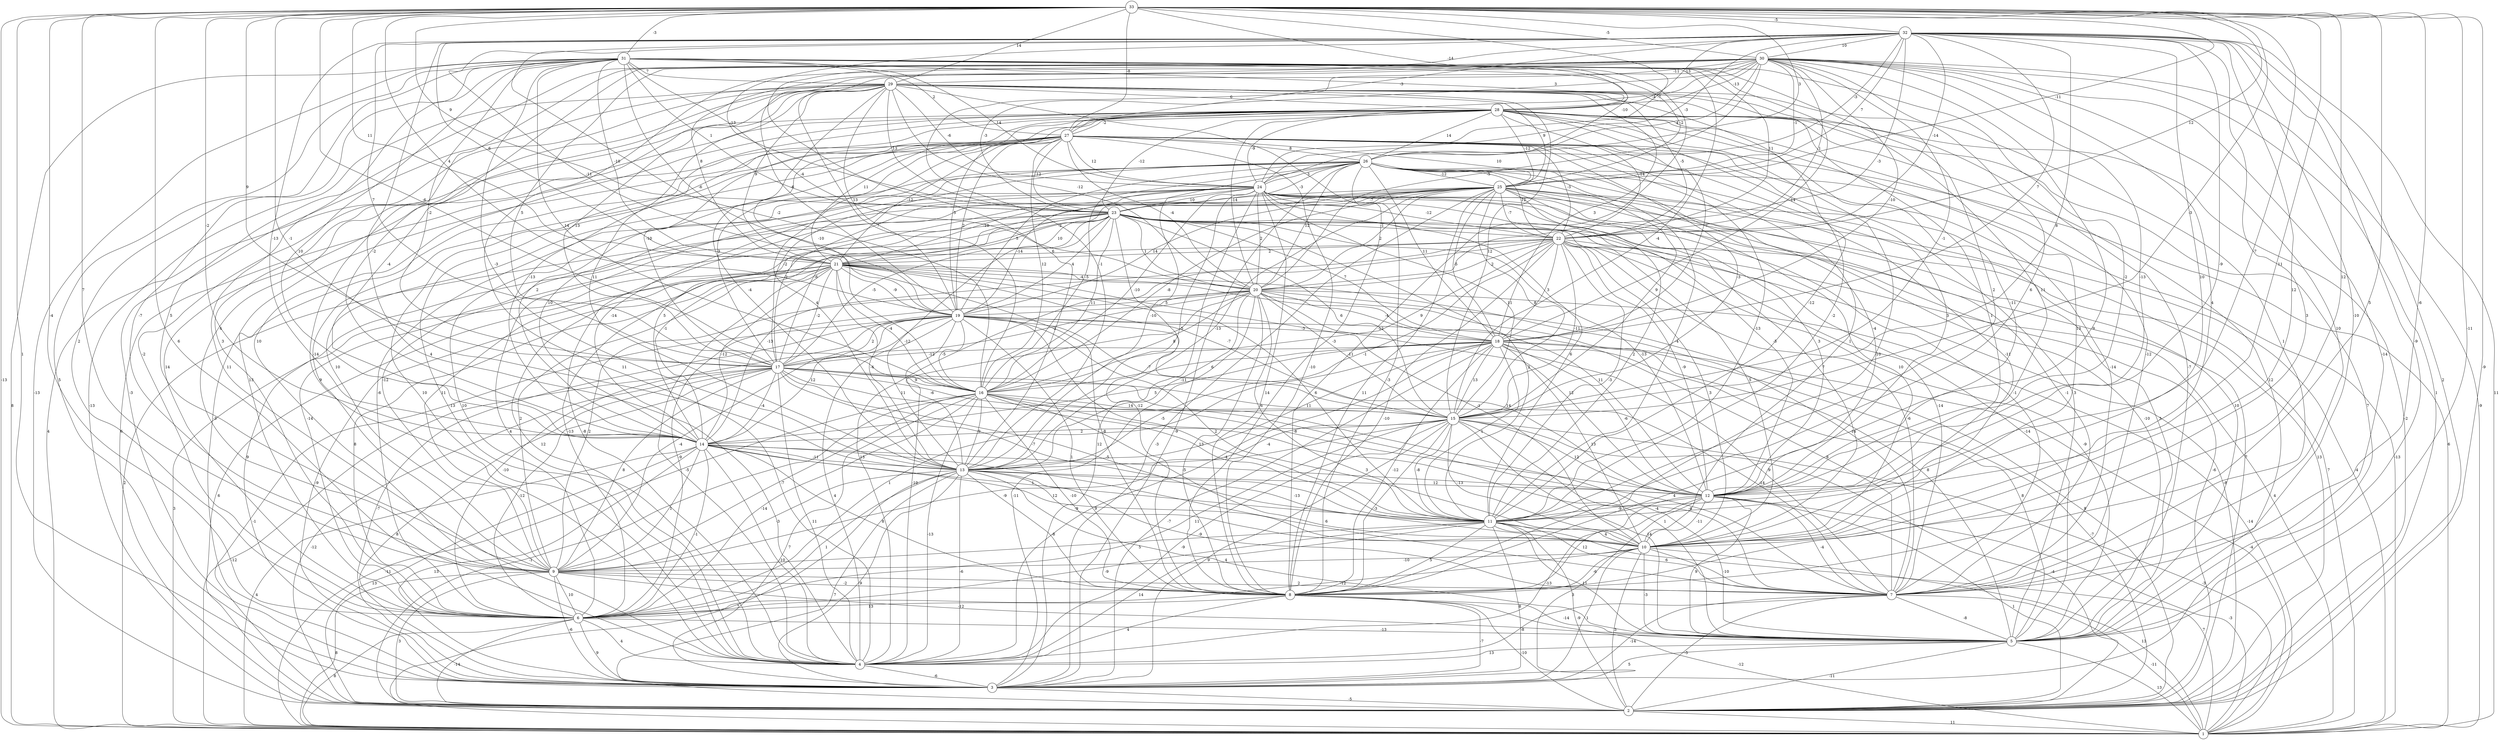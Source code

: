 graph { 
	 fontname="Helvetica,Arial,sans-serif" 
	 node [shape = circle]; 
	 33 -- 1 [label = "-13"];
	 33 -- 2 [label = "-9"];
	 33 -- 3 [label = "1"];
	 33 -- 4 [label = "6"];
	 33 -- 5 [label = "-11"];
	 33 -- 6 [label = "-4"];
	 33 -- 7 [label = "-6"];
	 33 -- 8 [label = "5"];
	 33 -- 9 [label = "7"];
	 33 -- 10 [label = "12"];
	 33 -- 11 [label = "11"];
	 33 -- 12 [label = "-7"];
	 33 -- 13 [label = "-1"];
	 33 -- 14 [label = "-2"];
	 33 -- 15 [label = "-3"];
	 33 -- 16 [label = "-6"];
	 33 -- 17 [label = "9"];
	 33 -- 19 [label = "4"];
	 33 -- 21 [label = "11"];
	 33 -- 22 [label = "12"];
	 33 -- 23 [label = "9"];
	 33 -- 24 [label = "-7"];
	 33 -- 25 [label = "-11"];
	 33 -- 26 [label = "3"];
	 33 -- 27 [label = "-8"];
	 33 -- 28 [label = "-14"];
	 33 -- 29 [label = "14"];
	 33 -- 30 [label = "-5"];
	 33 -- 31 [label = "-3"];
	 33 -- 32 [label = "-5"];
	 32 -- 1 [label = "11"];
	 32 -- 2 [label = "2"];
	 32 -- 4 [label = "4"];
	 32 -- 5 [label = "-9"];
	 32 -- 7 [label = "-10"];
	 32 -- 8 [label = "3"];
	 32 -- 10 [label = "12"];
	 32 -- 11 [label = "10"];
	 32 -- 12 [label = "-9"];
	 32 -- 13 [label = "6"];
	 32 -- 14 [label = "-13"];
	 32 -- 15 [label = "8"];
	 32 -- 16 [label = "-2"];
	 32 -- 17 [label = "7"];
	 32 -- 18 [label = "7"];
	 32 -- 19 [label = "-11"];
	 32 -- 20 [label = "-3"];
	 32 -- 21 [label = "6"];
	 32 -- 22 [label = "-14"];
	 32 -- 23 [label = "-13"];
	 32 -- 24 [label = "-3"];
	 32 -- 25 [label = "7"];
	 32 -- 26 [label = "-3"];
	 32 -- 27 [label = "-3"];
	 32 -- 28 [label = "-13"];
	 32 -- 30 [label = "10"];
	 31 -- 1 [label = "8"];
	 31 -- 2 [label = "-13"];
	 31 -- 3 [label = "5"];
	 31 -- 4 [label = "11"];
	 31 -- 6 [label = "2"];
	 31 -- 8 [label = "-12"];
	 31 -- 9 [label = "-7"];
	 31 -- 11 [label = "2"];
	 31 -- 12 [label = "-2"];
	 31 -- 13 [label = "-3"];
	 31 -- 14 [label = "10"];
	 31 -- 15 [label = "-4"];
	 31 -- 16 [label = "14"];
	 31 -- 17 [label = "-2"];
	 31 -- 18 [label = "-14"];
	 31 -- 19 [label = "-6"];
	 31 -- 20 [label = "-4"];
	 31 -- 21 [label = "-10"];
	 31 -- 22 [label = "11"];
	 31 -- 23 [label = "1"];
	 31 -- 24 [label = "14"];
	 31 -- 25 [label = "-2"];
	 31 -- 26 [label = "-10"];
	 31 -- 27 [label = "2"];
	 31 -- 28 [label = "3"];
	 31 -- 29 [label = "7"];
	 30 -- 1 [label = "-9"];
	 30 -- 2 [label = "1"];
	 30 -- 4 [label = "11"];
	 30 -- 5 [label = "-14"];
	 30 -- 6 [label = "3"];
	 30 -- 7 [label = "10"];
	 30 -- 8 [label = "9"];
	 30 -- 9 [label = "5"];
	 30 -- 10 [label = "4"];
	 30 -- 11 [label = "6"];
	 30 -- 12 [label = "-13"];
	 30 -- 13 [label = "-1"];
	 30 -- 14 [label = "-2"];
	 30 -- 15 [label = "-1"];
	 30 -- 16 [label = "7"];
	 30 -- 17 [label = "5"];
	 30 -- 18 [label = "-10"];
	 30 -- 19 [label = "-6"];
	 30 -- 20 [label = "-5"];
	 30 -- 21 [label = "8"];
	 30 -- 22 [label = "1"];
	 30 -- 23 [label = "-3"];
	 30 -- 24 [label = "4"];
	 30 -- 25 [label = "-1"];
	 30 -- 27 [label = "-4"];
	 30 -- 28 [label = "-13"];
	 30 -- 29 [label = "-11"];
	 29 -- 2 [label = "-13"];
	 29 -- 3 [label = "-3"];
	 29 -- 4 [label = "9"];
	 29 -- 5 [label = "-7"];
	 29 -- 6 [label = "-2"];
	 29 -- 7 [label = "1"];
	 29 -- 8 [label = "-3"];
	 29 -- 9 [label = "4"];
	 29 -- 10 [label = "1"];
	 29 -- 11 [label = "-12"];
	 29 -- 12 [label = "11"];
	 29 -- 13 [label = "11"];
	 29 -- 14 [label = "-4"];
	 29 -- 15 [label = "12"];
	 29 -- 16 [label = "-10"];
	 29 -- 17 [label = "13"];
	 29 -- 18 [label = "3"];
	 29 -- 19 [label = "13"];
	 29 -- 20 [label = "-12"];
	 29 -- 21 [label = "9"];
	 29 -- 22 [label = "-5"];
	 29 -- 23 [label = "13"];
	 29 -- 24 [label = "-6"];
	 29 -- 25 [label = "9"];
	 29 -- 28 [label = "6"];
	 28 -- 1 [label = "4"];
	 28 -- 2 [label = "-2"];
	 28 -- 3 [label = "7"];
	 28 -- 4 [label = "10"];
	 28 -- 5 [label = "12"];
	 28 -- 6 [label = "14"];
	 28 -- 7 [label = "-12"];
	 28 -- 8 [label = "10"];
	 28 -- 9 [label = "10"];
	 28 -- 10 [label = "13"];
	 28 -- 11 [label = "-2"];
	 28 -- 12 [label = "-11"];
	 28 -- 13 [label = "-4"];
	 28 -- 14 [label = "-13"];
	 28 -- 17 [label = "-10"];
	 28 -- 18 [label = "-7"];
	 28 -- 19 [label = "5"];
	 28 -- 20 [label = "-14"];
	 28 -- 21 [label = "11"];
	 28 -- 22 [label = "-14"];
	 28 -- 23 [label = "-12"];
	 28 -- 24 [label = "-9"];
	 28 -- 25 [label = "-12"];
	 28 -- 26 [label = "14"];
	 28 -- 27 [label = "-2"];
	 27 -- 1 [label = "6"];
	 27 -- 2 [label = "6"];
	 27 -- 3 [label = "-3"];
	 27 -- 4 [label = "-13"];
	 27 -- 5 [label = "3"];
	 27 -- 6 [label = "13"];
	 27 -- 7 [label = "-14"];
	 27 -- 8 [label = "-10"];
	 27 -- 9 [label = "-14"];
	 27 -- 10 [label = "1"];
	 27 -- 11 [label = "-13"];
	 27 -- 12 [label = "3"];
	 27 -- 13 [label = "4"];
	 27 -- 14 [label = "2"];
	 27 -- 15 [label = "-3"];
	 27 -- 16 [label = "12"];
	 27 -- 17 [label = "3"];
	 27 -- 19 [label = "2"];
	 27 -- 20 [label = "-4"];
	 27 -- 21 [label = "-12"];
	 27 -- 22 [label = "-3"];
	 27 -- 23 [label = "-12"];
	 27 -- 24 [label = "12"];
	 27 -- 25 [label = "10"];
	 27 -- 26 [label = "8"];
	 26 -- 1 [label = "-13"];
	 26 -- 3 [label = "-9"];
	 26 -- 5 [label = "10"];
	 26 -- 6 [label = "-6"];
	 26 -- 8 [label = "-3"];
	 26 -- 9 [label = "10"];
	 26 -- 10 [label = "-11"];
	 26 -- 11 [label = "-4"];
	 26 -- 12 [label = "-4"];
	 26 -- 13 [label = "-10"];
	 26 -- 14 [label = "10"];
	 26 -- 15 [label = "9"];
	 26 -- 16 [label = "-5"];
	 26 -- 17 [label = "-2"];
	 26 -- 18 [label = "11"];
	 26 -- 19 [label = "5"];
	 26 -- 20 [label = "12"];
	 26 -- 22 [label = "12"];
	 26 -- 23 [label = "-3"];
	 26 -- 24 [label = "3"];
	 26 -- 25 [label = "-12"];
	 25 -- 1 [label = "-4"];
	 25 -- 2 [label = "13"];
	 25 -- 3 [label = "-3"];
	 25 -- 4 [label = "-8"];
	 25 -- 5 [label = "3"];
	 25 -- 7 [label = "-1"];
	 25 -- 8 [label = "11"];
	 25 -- 9 [label = "-12"];
	 25 -- 10 [label = "10"];
	 25 -- 11 [label = "2"];
	 25 -- 12 [label = "3"];
	 25 -- 13 [label = "-13"];
	 25 -- 14 [label = "5"];
	 25 -- 15 [label = "8"];
	 25 -- 16 [label = "-8"];
	 25 -- 17 [label = "-6"];
	 25 -- 18 [label = "-5"];
	 25 -- 19 [label = "14"];
	 25 -- 20 [label = "2"];
	 25 -- 21 [label = "-2"];
	 25 -- 22 [label = "-7"];
	 25 -- 23 [label = "-7"];
	 24 -- 1 [label = "7"];
	 24 -- 2 [label = "7"];
	 24 -- 3 [label = "12"];
	 24 -- 4 [label = "4"];
	 24 -- 5 [label = "-10"];
	 24 -- 6 [label = "10"];
	 24 -- 7 [label = "-1"];
	 24 -- 8 [label = "14"];
	 24 -- 10 [label = "7"];
	 24 -- 11 [label = "6"];
	 24 -- 12 [label = "-5"];
	 24 -- 13 [label = "-5"];
	 24 -- 14 [label = "-14"];
	 24 -- 15 [label = "11"];
	 24 -- 16 [label = "-10"];
	 24 -- 17 [label = "2"];
	 24 -- 19 [label = "-14"];
	 24 -- 20 [label = "2"];
	 24 -- 21 [label = "-10"];
	 24 -- 22 [label = "-12"];
	 24 -- 23 [label = "10"];
	 23 -- 1 [label = "2"];
	 23 -- 2 [label = "-6"];
	 23 -- 3 [label = "9"];
	 23 -- 4 [label = "12"];
	 23 -- 5 [label = "-14"];
	 23 -- 6 [label = "-14"];
	 23 -- 7 [label = "-14"];
	 23 -- 8 [label = "-12"];
	 23 -- 9 [label = "11"];
	 23 -- 10 [label = "5"];
	 23 -- 11 [label = "2"];
	 23 -- 12 [label = "-13"];
	 23 -- 13 [label = "-12"];
	 23 -- 14 [label = "-1"];
	 23 -- 15 [label = "6"];
	 23 -- 16 [label = "11"];
	 23 -- 17 [label = "-5"];
	 23 -- 18 [label = "7"];
	 23 -- 19 [label = "4"];
	 23 -- 20 [label = "1"];
	 23 -- 21 [label = "10"];
	 23 -- 22 [label = "-1"];
	 22 -- 1 [label = "4"];
	 22 -- 2 [label = "-8"];
	 22 -- 4 [label = "13"];
	 22 -- 5 [label = "-9"];
	 22 -- 6 [label = "-13"];
	 22 -- 7 [label = "-6"];
	 22 -- 8 [label = "-10"];
	 22 -- 10 [label = "3"];
	 22 -- 11 [label = "-3"];
	 22 -- 12 [label = "-9"];
	 22 -- 13 [label = "-1"];
	 22 -- 14 [label = "-13"];
	 22 -- 15 [label = "-11"];
	 22 -- 16 [label = "9"];
	 22 -- 18 [label = "3"];
	 22 -- 20 [label = "2"];
	 22 -- 21 [label = "2"];
	 21 -- 1 [label = "3"];
	 21 -- 2 [label = "6"];
	 21 -- 3 [label = "-9"];
	 21 -- 4 [label = "-5"];
	 21 -- 6 [label = "8"];
	 21 -- 7 [label = "-14"];
	 21 -- 8 [label = "-8"];
	 21 -- 9 [label = "2"];
	 21 -- 10 [label = "-1"];
	 21 -- 11 [label = "6"];
	 21 -- 12 [label = "11"];
	 21 -- 13 [label = "-4"];
	 21 -- 14 [label = "-12"];
	 21 -- 15 [label = "-7"];
	 21 -- 16 [label = "-4"];
	 21 -- 17 [label = "-2"];
	 21 -- 19 [label = "-9"];
	 21 -- 20 [label = "-4"];
	 20 -- 1 [label = "-14"];
	 20 -- 2 [label = "8"];
	 20 -- 3 [label = "-11"];
	 20 -- 4 [label = "-10"];
	 20 -- 5 [label = "8"];
	 20 -- 6 [label = "-9"];
	 20 -- 8 [label = "13"];
	 20 -- 9 [label = "2"];
	 20 -- 11 [label = "-6"];
	 20 -- 12 [label = "12"];
	 20 -- 13 [label = "-11"];
	 20 -- 15 [label = "-11"];
	 20 -- 16 [label = "8"];
	 20 -- 17 [label = "-2"];
	 20 -- 18 [label = "-4"];
	 20 -- 19 [label = "5"];
	 19 -- 2 [label = "-1"];
	 19 -- 3 [label = "-7"];
	 19 -- 4 [label = "4"];
	 19 -- 6 [label = "-10"];
	 19 -- 7 [label = "8"];
	 19 -- 8 [label = "1"];
	 19 -- 9 [label = "-4"];
	 19 -- 10 [label = "2"];
	 19 -- 11 [label = "-5"];
	 19 -- 12 [label = "14"];
	 19 -- 13 [label = "-6"];
	 19 -- 14 [label = "12"];
	 19 -- 15 [label = "-7"];
	 19 -- 16 [label = "-5"];
	 19 -- 17 [label = "2"];
	 19 -- 18 [label = "-3"];
	 18 -- 1 [label = "-4"];
	 18 -- 2 [label = "-7"];
	 18 -- 3 [label = "-7"];
	 18 -- 4 [label = "9"];
	 18 -- 5 [label = "8"];
	 18 -- 6 [label = "1"];
	 18 -- 7 [label = "9"];
	 18 -- 8 [label = "-12"];
	 18 -- 10 [label = "13"];
	 18 -- 11 [label = "1"];
	 18 -- 12 [label = "-6"];
	 18 -- 13 [label = "11"];
	 18 -- 14 [label = "5"];
	 18 -- 15 [label = "13"];
	 18 -- 16 [label = "6"];
	 18 -- 17 [label = "-12"];
	 17 -- 1 [label = "-12"];
	 17 -- 2 [label = "-12"];
	 17 -- 3 [label = "8"];
	 17 -- 4 [label = "11"];
	 17 -- 5 [label = "-4"];
	 17 -- 6 [label = "-12"];
	 17 -- 7 [label = "-14"];
	 17 -- 9 [label = "8"];
	 17 -- 10 [label = "-5"];
	 17 -- 11 [label = "-7"];
	 17 -- 12 [label = "-8"];
	 17 -- 14 [label = "-4"];
	 17 -- 15 [label = "11"];
	 17 -- 16 [label = "9"];
	 16 -- 1 [label = "-11"];
	 16 -- 2 [label = "-1"];
	 16 -- 3 [label = "7"];
	 16 -- 4 [label = "-13"];
	 16 -- 5 [label = "1"];
	 16 -- 6 [label = "-14"];
	 16 -- 7 [label = "4"];
	 16 -- 8 [label = "-10"];
	 16 -- 9 [label = "-7"];
	 16 -- 10 [label = "-5"];
	 16 -- 11 [label = "-4"];
	 16 -- 13 [label = "9"];
	 16 -- 15 [label = "14"];
	 15 -- 1 [label = "-3"];
	 15 -- 2 [label = "-4"];
	 15 -- 3 [label = "9"];
	 15 -- 4 [label = "-9"];
	 15 -- 5 [label = "14"];
	 15 -- 6 [label = "11"];
	 15 -- 7 [label = "-4"];
	 15 -- 8 [label = "-3"];
	 15 -- 9 [label = "-9"];
	 15 -- 10 [label = "-13"];
	 15 -- 11 [label = "-8"];
	 15 -- 12 [label = "12"];
	 15 -- 13 [label = "-4"];
	 15 -- 14 [label = "2"];
	 14 -- 1 [label = "4"];
	 14 -- 2 [label = "13"];
	 14 -- 3 [label = "13"];
	 14 -- 4 [label = "-10"];
	 14 -- 6 [label = "-1"];
	 14 -- 7 [label = "6"];
	 14 -- 8 [label = "8"];
	 14 -- 9 [label = "1"];
	 14 -- 10 [label = "12"];
	 14 -- 11 [label = "1"];
	 14 -- 12 [label = "3"];
	 14 -- 13 [label = "-11"];
	 13 -- 1 [label = "7"];
	 13 -- 2 [label = "7"];
	 13 -- 3 [label = "9"];
	 13 -- 4 [label = "-6"];
	 13 -- 5 [label = "4"];
	 13 -- 6 [label = "1"];
	 13 -- 7 [label = "-9"];
	 13 -- 8 [label = "-8"];
	 13 -- 9 [label = "-3"];
	 13 -- 10 [label = "-9"];
	 13 -- 11 [label = "-13"];
	 13 -- 12 [label = "12"];
	 12 -- 1 [label = "-3"];
	 12 -- 2 [label = "1"];
	 12 -- 3 [label = "3"];
	 12 -- 4 [label = "-13"];
	 12 -- 5 [label = "9"];
	 12 -- 7 [label = "-4"];
	 12 -- 8 [label = "12"];
	 12 -- 10 [label = "-11"];
	 12 -- 11 [label = "-9"];
	 11 -- 1 [label = "7"];
	 11 -- 2 [label = "-9"];
	 11 -- 3 [label = "8"];
	 11 -- 4 [label = "14"];
	 11 -- 5 [label = "11"];
	 11 -- 6 [label = "-9"];
	 11 -- 7 [label = "6"];
	 11 -- 8 [label = "5"];
	 11 -- 9 [label = "5"];
	 11 -- 10 [label = "4"];
	 10 -- 1 [label = "13"];
	 10 -- 2 [label = "3"];
	 10 -- 3 [label = "1"];
	 10 -- 5 [label = "-3"];
	 10 -- 6 [label = "-12"];
	 10 -- 7 [label = "-10"];
	 10 -- 8 [label = "-6"];
	 10 -- 9 [label = "-10"];
	 9 -- 1 [label = "8"];
	 9 -- 2 [label = "3"];
	 9 -- 3 [label = "-6"];
	 9 -- 5 [label = "-12"];
	 9 -- 6 [label = "10"];
	 9 -- 7 [label = "2"];
	 9 -- 8 [label = "-2"];
	 8 -- 1 [label = "-12"];
	 8 -- 2 [label = "-10"];
	 8 -- 3 [label = "-7"];
	 8 -- 4 [label = "4"];
	 8 -- 5 [label = "-14"];
	 8 -- 6 [label = "13"];
	 7 -- 1 [label = "-11"];
	 7 -- 2 [label = "-5"];
	 7 -- 3 [label = "-14"];
	 7 -- 4 [label = "-8"];
	 7 -- 5 [label = "-8"];
	 6 -- 1 [label = "8"];
	 6 -- 2 [label = "-14"];
	 6 -- 3 [label = "9"];
	 6 -- 4 [label = "4"];
	 6 -- 5 [label = "-13"];
	 5 -- 1 [label = "13"];
	 5 -- 2 [label = "-11"];
	 5 -- 3 [label = "5"];
	 5 -- 4 [label = "13"];
	 4 -- 3 [label = "-6"];
	 3 -- 2 [label = "-5"];
	 2 -- 1 [label = "11"];
	 1;
	 2;
	 3;
	 4;
	 5;
	 6;
	 7;
	 8;
	 9;
	 10;
	 11;
	 12;
	 13;
	 14;
	 15;
	 16;
	 17;
	 18;
	 19;
	 20;
	 21;
	 22;
	 23;
	 24;
	 25;
	 26;
	 27;
	 28;
	 29;
	 30;
	 31;
	 32;
	 33;
}
